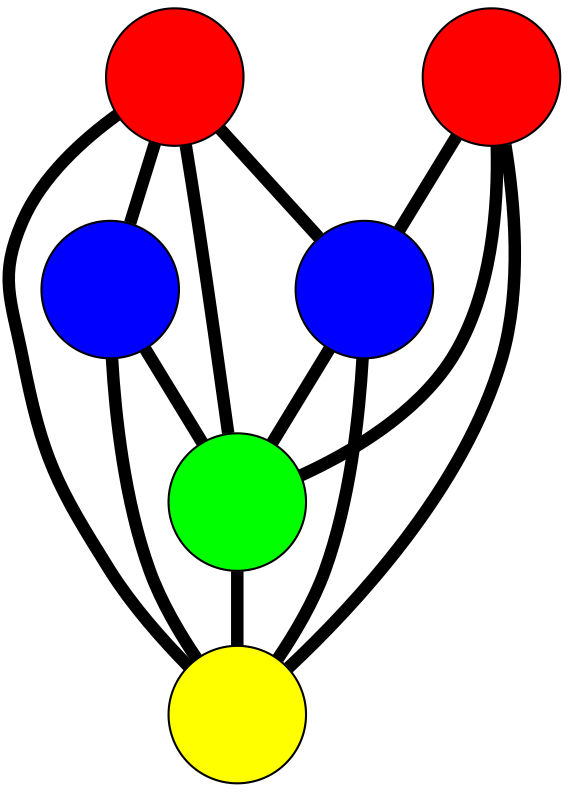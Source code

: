 graph G {
	graph [bb="-119.02,-138.53,118.04,137.27",
		overlap=false,
		sep=0.0,
		splines=true
	];
	node [color=black,
		fixedsize=true,
		fontname="Latin Modern Math",
		fontsize=42,
		height=.92,
		label="\N",
		penwidth=1,
		shape=circle,
		width=.92
	];
	edge [color=black,
		penwidth=6,
		style=bold
	];
	0	 [fillcolor=red,
		height=0.91667,
		label="",
		pos="-12.239,-87.573",
		style=filled,
		width=0.91667];
	2	 [fillcolor=blue,
		height=0.91667,
		label="",
		pos="85.044,-105.53",
		style=filled,
		width=0.91667];
	0 -- 2	 [pos="20.425,-93.604 30.692,-95.499 42.028,-97.592 52.3,-99.488"];
	3	 [fillcolor=blue,
		height=0.91667,
		label="",
		pos="11.928,88.386",
		style=filled,
		width=0.91667];
	0 -- 3	 [pos="-7.6934,-54.476 -3.3728,-23.018 3.0887,24.028 7.4027,55.438"];
	4	 [fillcolor=green,
		height=0.91667,
		label="",
		pos="58.114,14.012",
		style=filled,
		width=0.91667];
	0 -- 4	 [pos="6.6142,-60.35 16.708,-45.775 29.106,-27.873 39.208,-13.286"];
	5	 [fillcolor=yellow,
		height=0.91667,
		label="",
		pos="-56.827,-13.566",
		style=filled,
		width=0.91667];
	0 -- 5	 [pos="-29.35,-59.171 -32.69,-53.628 -36.195,-47.811 -39.54,-42.258"];
	1	 [fillcolor=red,
		height=0.91667,
		label="",
		pos="-86.02,104.27",
		style=filled,
		width=0.91667];
	1 -- 3	 [pos="-53.405,98.984 -42.942,97.287 -31.355,95.407 -20.879,93.708"];
	1 -- 4	 [pos="-57.887,86.657 -32.491,70.752 4.6773,47.476 30.052,31.585"];
	1 -- 5	 [pos="-78.043,72.074 -73.924,55.447 -68.912,35.218 -64.794,18.596"];
	2 -- 4	 [pos="77.756,-73.183 73.924,-56.173 69.24,-35.379 65.407,-18.365"];
	2 -- 5	 [pos="57.353,-87.583 32.516,-71.482 -3.7577,-47.968 -28.721,-31.785"];
	3 -- 4	 [pos="29.389,60.268 33.067,54.345 36.949,48.094 40.628,42.169"];
	3 -- 5	 [pos="-6.6781,60.796 -16.461,46.289 -28.42,28.556 -38.206,14.046"];
	4 -- 5	 [pos="25.79,6.2564 10.12,2.4967 -8.6572,-2.0085 -24.348,-5.7731"];
}
